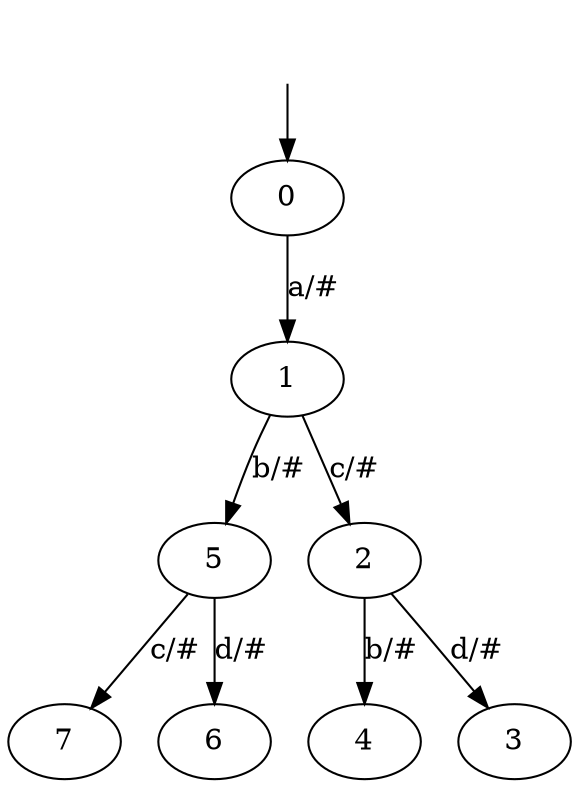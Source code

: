 digraph G {
	"" [shape=none]
	"" ->0
	0 -> 1[label="a/#"];
	1 -> 5[label="b/#"];
	1 -> 2[label="c/#"];
	2 -> 4[label="b/#"];
	2 -> 3[label="d/#"];
	5 -> 7[label="c/#"];
	5 -> 6[label="d/#"];
}
